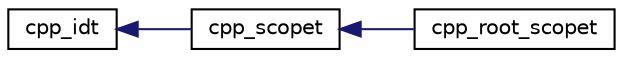 digraph "Graphical Class Hierarchy"
{
 // LATEX_PDF_SIZE
  bgcolor="transparent";
  edge [fontname="Helvetica",fontsize="10",labelfontname="Helvetica",labelfontsize="10"];
  node [fontname="Helvetica",fontsize="10",shape=record];
  rankdir="LR";
  Node0 [label="cpp_idt",height=0.2,width=0.4,color="black",URL="$classcpp__idt.html",tooltip=" "];
  Node0 -> Node1 [dir="back",color="midnightblue",fontsize="10",style="solid",fontname="Helvetica"];
  Node1 [label="cpp_scopet",height=0.2,width=0.4,color="black",URL="$classcpp__scopet.html",tooltip=" "];
  Node1 -> Node2 [dir="back",color="midnightblue",fontsize="10",style="solid",fontname="Helvetica"];
  Node2 [label="cpp_root_scopet",height=0.2,width=0.4,color="black",URL="$classcpp__root__scopet.html",tooltip=" "];
}
